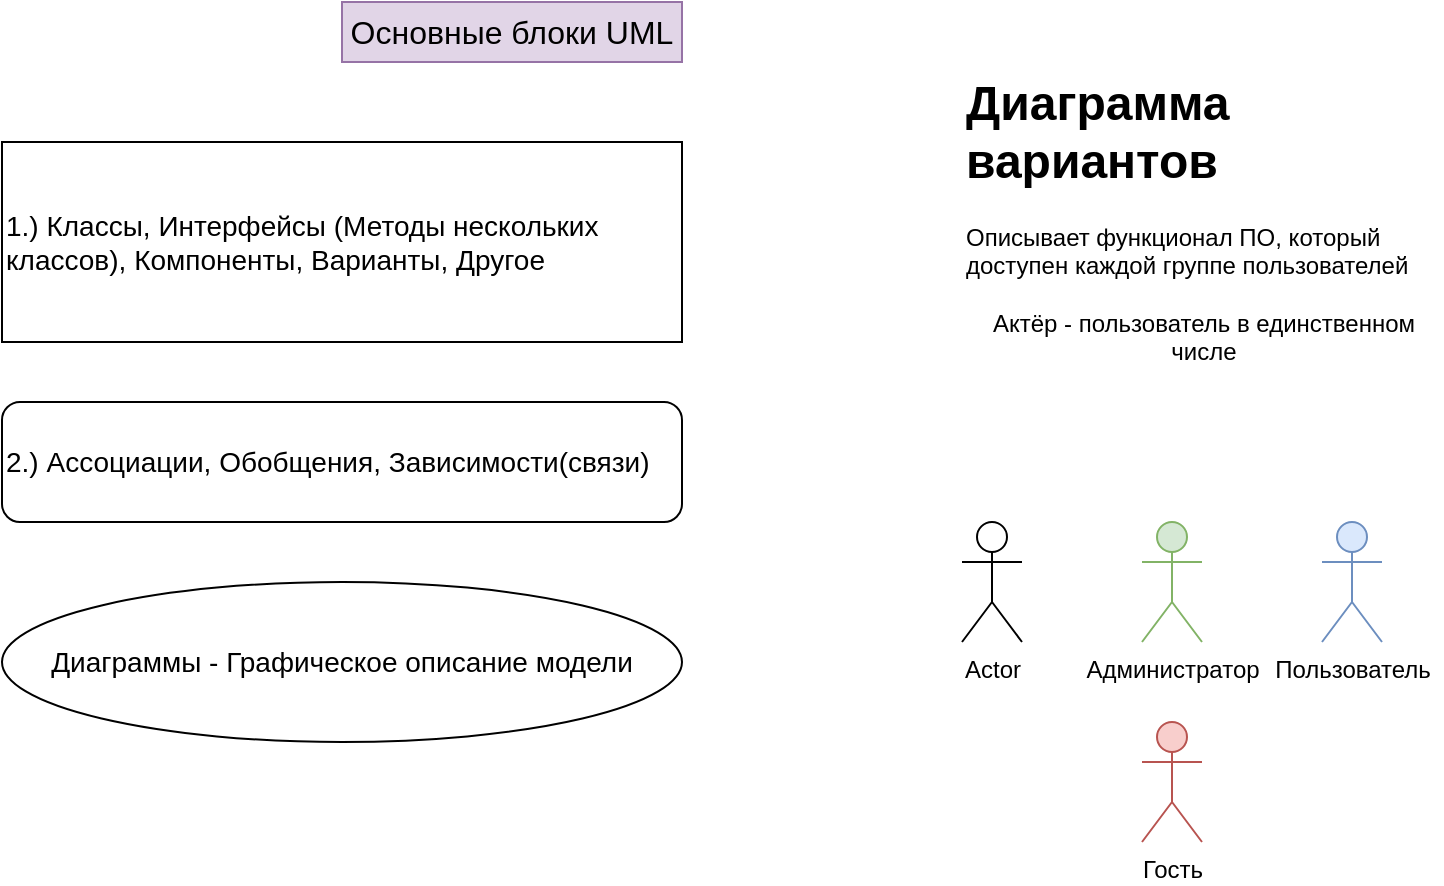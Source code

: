 <mxfile version="24.7.17">
  <diagram name="Страница — 1" id="eliHJ4r2KUV8rhnr4vHP">
    <mxGraphModel dx="1434" dy="761" grid="1" gridSize="10" guides="1" tooltips="1" connect="1" arrows="1" fold="1" page="1" pageScale="1" pageWidth="827" pageHeight="1169" math="0" shadow="0">
      <root>
        <mxCell id="0" />
        <mxCell id="1" parent="0" />
        <mxCell id="UC5uHJuQtY_euouK03KW-1" value="Основные блоки UML" style="text;html=1;align=center;verticalAlign=middle;whiteSpace=wrap;rounded=0;fontSize=16;fillColor=#e1d5e7;strokeColor=#9673a6;" parent="1" vertex="1">
          <mxGeometry x="210" y="50" width="170" height="30" as="geometry" />
        </mxCell>
        <mxCell id="UC5uHJuQtY_euouK03KW-4" value="&lt;div style=&quot;&quot;&gt;&lt;span style=&quot;font-size: 14px; background-color: initial;&quot;&gt;1.) Классы,&amp;nbsp;&lt;/span&gt;&lt;span style=&quot;font-size: 14px; background-color: initial;&quot;&gt;Интерфейсы (Методы нескольких классов),&amp;nbsp;&lt;/span&gt;&lt;span style=&quot;font-size: 14px; background-color: initial;&quot;&gt;Компоненты,&amp;nbsp;&lt;/span&gt;&lt;span style=&quot;font-size: 14px; background-color: initial;&quot;&gt;Варианты,&lt;/span&gt;&lt;span style=&quot;font-size: 14px; background-color: initial;&quot;&gt;&amp;nbsp;Другое&lt;/span&gt;&lt;/div&gt;" style="rounded=0;whiteSpace=wrap;html=1;align=left;" parent="1" vertex="1">
          <mxGeometry x="40" y="120" width="340" height="100" as="geometry" />
        </mxCell>
        <mxCell id="UC5uHJuQtY_euouK03KW-6" value="&lt;div style=&quot;&quot;&gt;&lt;span style=&quot;font-size: 14px; background-color: initial;&quot;&gt;2.) Ассоциации,&amp;nbsp;&lt;/span&gt;&lt;font style=&quot;font-size: 14px; background-color: initial;&quot;&gt;Обобщения,&amp;nbsp;&lt;/font&gt;&lt;span style=&quot;font-size: 14px; background-color: initial;&quot;&gt;Зависимости(связи)&lt;/span&gt;&lt;/div&gt;" style="rounded=1;whiteSpace=wrap;html=1;align=left;" parent="1" vertex="1">
          <mxGeometry x="40" y="250" width="340" height="60" as="geometry" />
        </mxCell>
        <mxCell id="UC5uHJuQtY_euouK03KW-7" value="&lt;font style=&quot;font-size: 14px;&quot;&gt;Диаграммы - Графическое описание модели&lt;/font&gt;" style="ellipse;whiteSpace=wrap;html=1;align=center;" parent="1" vertex="1">
          <mxGeometry x="40" y="340" width="340" height="80" as="geometry" />
        </mxCell>
        <mxCell id="UC5uHJuQtY_euouK03KW-8" value="&lt;h1 style=&quot;margin-top: 0px;&quot;&gt;Диаграмма вариантов&lt;/h1&gt;&lt;div&gt;Описывает функционал ПО, который доступен каждой группе пользователей&lt;/div&gt;&lt;div&gt;&lt;br&gt;&lt;/div&gt;&lt;div style=&quot;text-align: center;&quot;&gt;Актёр - пользователь в единственном числе&lt;br&gt;&lt;/div&gt;" style="text;html=1;whiteSpace=wrap;overflow=hidden;rounded=0;" parent="1" vertex="1">
          <mxGeometry x="520" y="80" width="240" height="180" as="geometry" />
        </mxCell>
        <mxCell id="UC5uHJuQtY_euouK03KW-9" value="Actor" style="shape=umlActor;verticalLabelPosition=bottom;verticalAlign=top;html=1;" parent="1" vertex="1">
          <mxGeometry x="520" y="310" width="30" height="60" as="geometry" />
        </mxCell>
        <mxCell id="UC5uHJuQtY_euouK03KW-10" value="Гость" style="shape=umlActor;verticalLabelPosition=bottom;verticalAlign=top;html=1;fillColor=#f8cecc;strokeColor=#b85450;" parent="1" vertex="1">
          <mxGeometry x="610" y="410" width="30" height="60" as="geometry" />
        </mxCell>
        <mxCell id="20BnpPfbB4TmDRConsgu-2" value="Администратор" style="shape=umlActor;verticalLabelPosition=bottom;verticalAlign=top;html=1;fillColor=#d5e8d4;strokeColor=#82b366;" vertex="1" parent="1">
          <mxGeometry x="610" y="310" width="30" height="60" as="geometry" />
        </mxCell>
        <mxCell id="20BnpPfbB4TmDRConsgu-3" value="Пользователь" style="shape=umlActor;verticalLabelPosition=bottom;verticalAlign=top;html=1;fillColor=#dae8fc;strokeColor=#6c8ebf;" vertex="1" parent="1">
          <mxGeometry x="700" y="310" width="30" height="60" as="geometry" />
        </mxCell>
      </root>
    </mxGraphModel>
  </diagram>
</mxfile>
